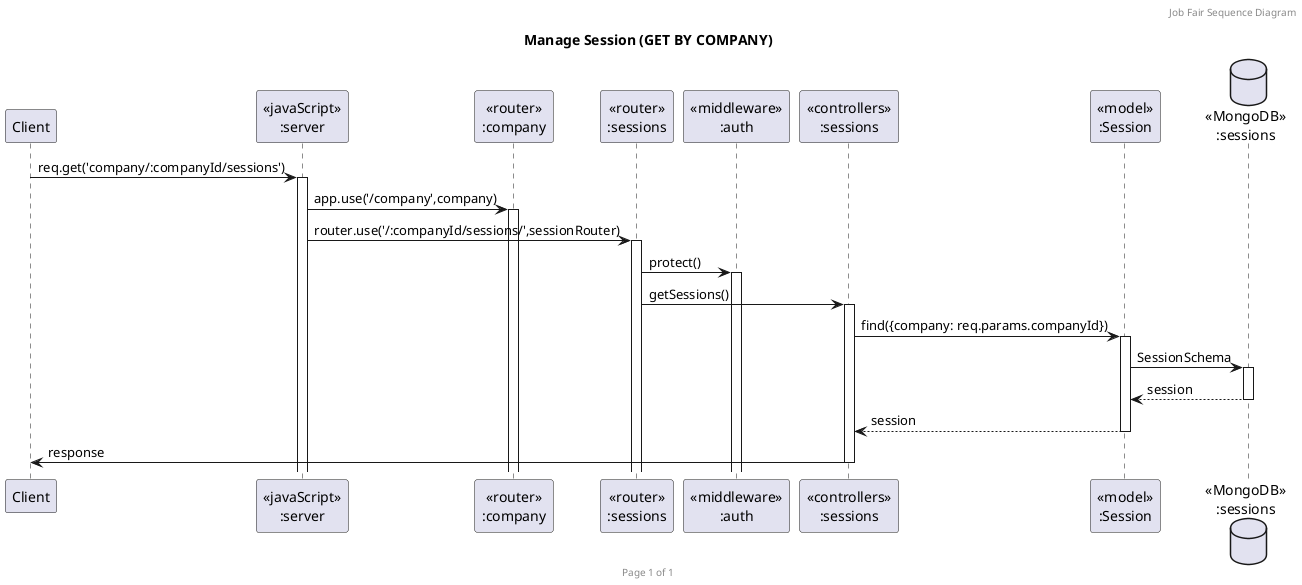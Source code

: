 @startuml Manage Session (GET BY COMPANY)

header Job Fair Sequence Diagram
footer Page %page% of %lastpage%
title "Manage Session (GET BY COMPANY)"

participant "Client" as client
participant "<<javaScript>>\n:server" as server
participant "<<router>>\n:company" as routerCompany
participant "<<router>>\n:sessions" as routerSession
participant "<<middleware>>\n:auth" as authMiddleware
participant "<<controllers>>\n:sessions" as controllersSession
participant "<<model>>\n:Session" as modelSession
database "<<MongoDB>>\n:sessions" as SessionDatabase

client->server ++:req.get('company/:companyId/sessions')
server->routerCompany ++:app.use('/company',company)
server->routerSession ++:router.use('/:companyId/sessions/',sessionRouter)
routerSession -> authMiddleware ++:protect()
routerSession -> controllersSession ++:getSessions()
controllersSession->modelSession ++:find({company: req.params.companyId})
modelSession ->SessionDatabase ++: SessionSchema
SessionDatabase --> modelSession --: session
controllersSession <-- modelSession --:session
controllersSession->client --:response

@enduml

